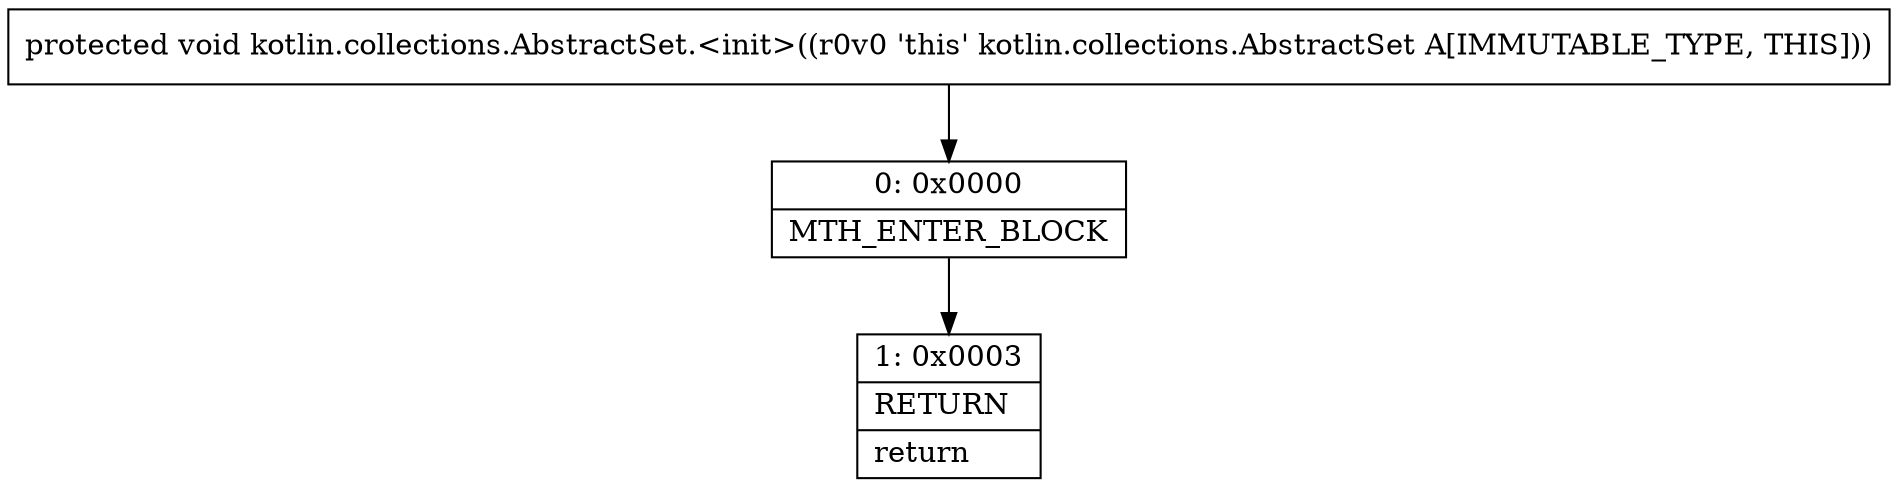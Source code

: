 digraph "CFG forkotlin.collections.AbstractSet.\<init\>()V" {
Node_0 [shape=record,label="{0\:\ 0x0000|MTH_ENTER_BLOCK\l}"];
Node_1 [shape=record,label="{1\:\ 0x0003|RETURN\l|return\l}"];
MethodNode[shape=record,label="{protected void kotlin.collections.AbstractSet.\<init\>((r0v0 'this' kotlin.collections.AbstractSet A[IMMUTABLE_TYPE, THIS])) }"];
MethodNode -> Node_0;
Node_0 -> Node_1;
}

